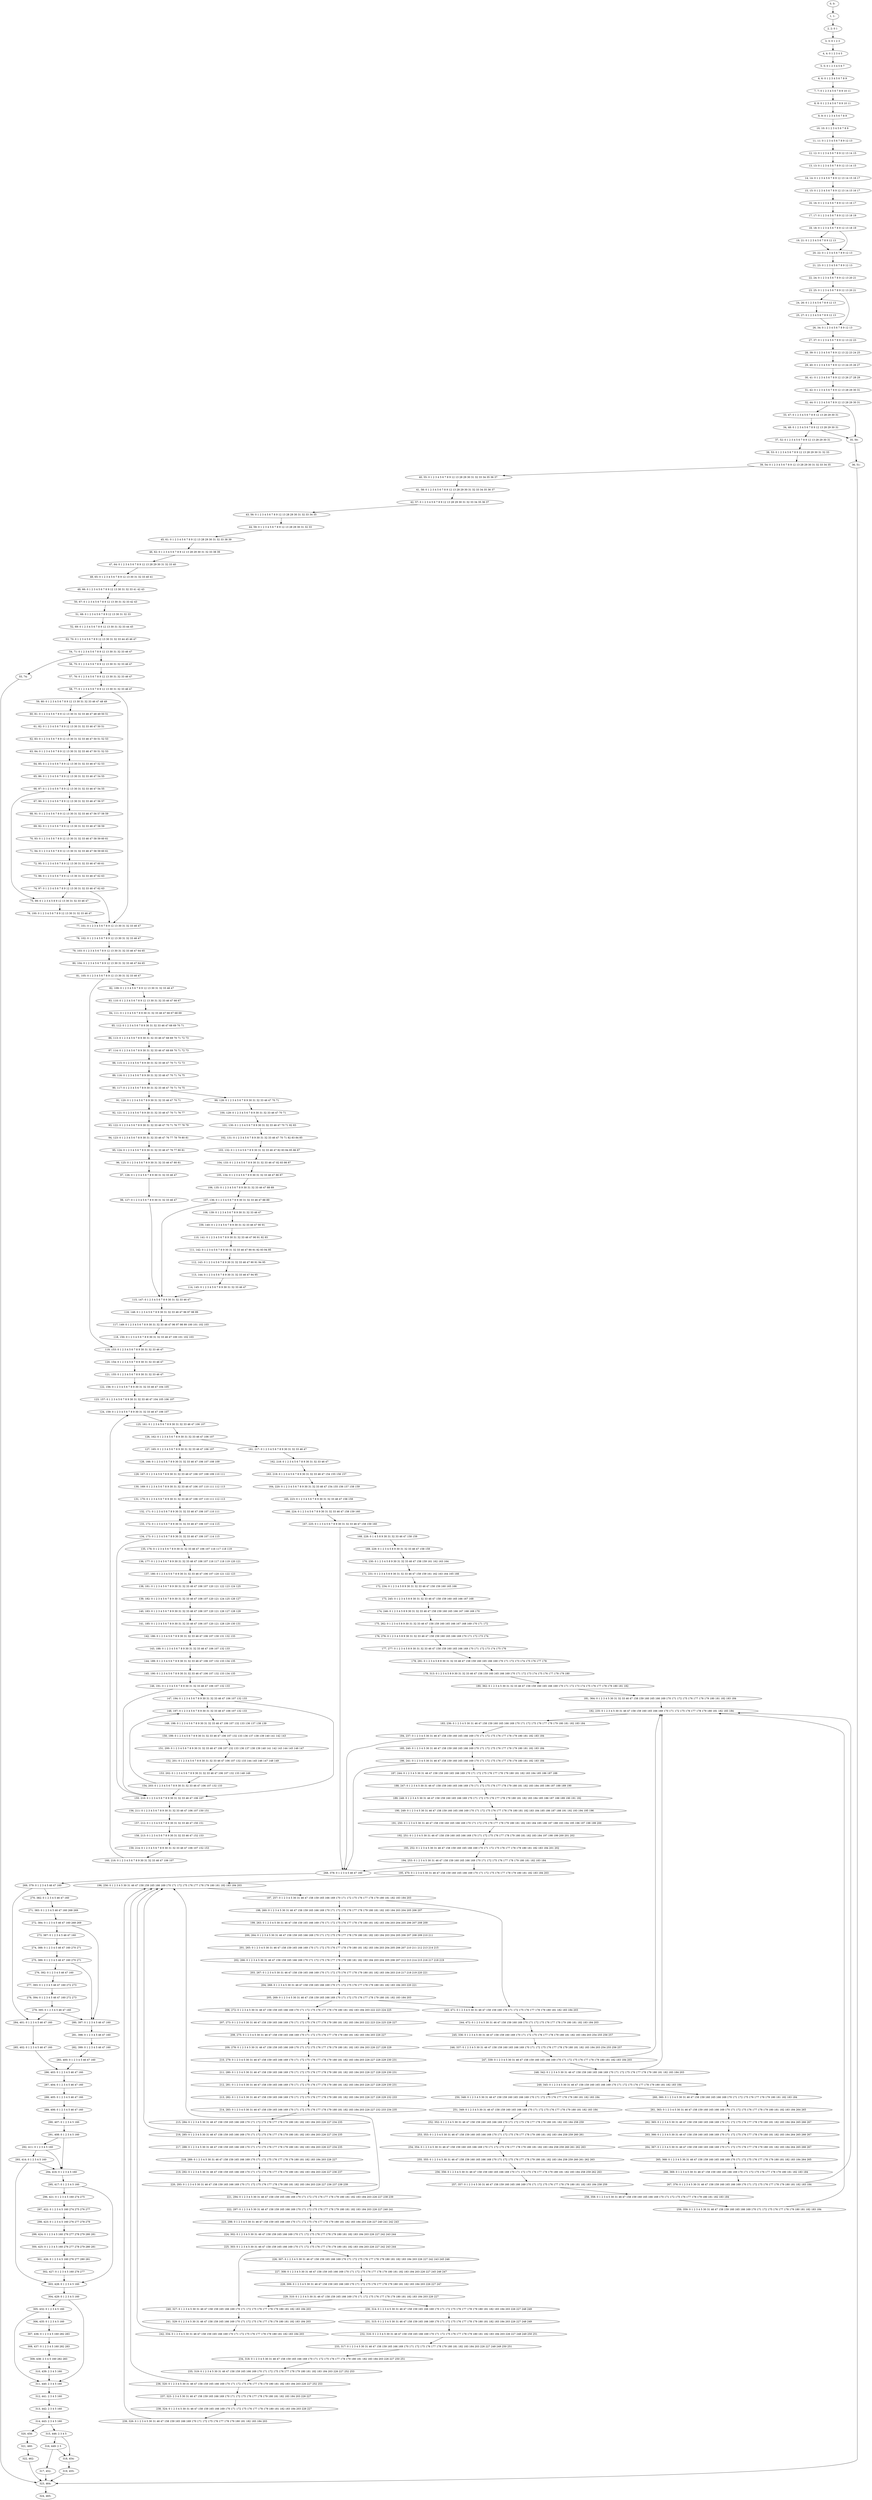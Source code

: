 digraph G {
0[label="0, 0: "];
1[label="1, 1: "];
2[label="2, 2: 0 1 "];
3[label="3, 3: 0 1 2 3 "];
4[label="4, 4: 0 1 2 3 4 5 "];
5[label="5, 5: 0 1 2 3 4 5 6 7 "];
6[label="6, 6: 0 1 2 3 4 5 6 7 8 9 "];
7[label="7, 7: 0 1 2 3 4 5 6 7 8 9 10 11 "];
8[label="8, 8: 0 1 2 3 4 5 6 7 8 9 10 11 "];
9[label="9, 9: 0 1 2 3 4 5 6 7 8 9 "];
10[label="10, 10: 0 1 2 3 4 5 6 7 8 9 "];
11[label="11, 11: 0 1 2 3 4 5 6 7 8 9 12 13 "];
12[label="12, 12: 0 1 2 3 4 5 6 7 8 9 12 13 14 15 "];
13[label="13, 13: 0 1 2 3 4 5 6 7 8 9 12 13 14 15 "];
14[label="14, 14: 0 1 2 3 4 5 6 7 8 9 12 13 14 15 16 17 "];
15[label="15, 15: 0 1 2 3 4 5 6 7 8 9 12 13 14 15 16 17 "];
16[label="16, 16: 0 1 2 3 4 5 6 7 8 9 12 13 16 17 "];
17[label="17, 17: 0 1 2 3 4 5 6 7 8 9 12 13 18 19 "];
18[label="18, 18: 0 1 2 3 4 5 6 7 8 9 12 13 18 19 "];
19[label="19, 21: 0 1 2 3 4 5 6 7 8 9 12 13 "];
20[label="20, 22: 0 1 2 3 4 5 6 7 8 9 12 13 "];
21[label="21, 23: 0 1 2 3 4 5 6 7 8 9 12 13 "];
22[label="22, 24: 0 1 2 3 4 5 6 7 8 9 12 13 20 21 "];
23[label="23, 25: 0 1 2 3 4 5 6 7 8 9 12 13 20 21 "];
24[label="24, 26: 0 1 2 3 4 5 6 7 8 9 12 13 "];
25[label="25, 27: 0 1 2 3 4 5 6 7 8 9 12 13 "];
26[label="26, 34: 0 1 2 3 4 5 6 7 8 9 12 13 "];
27[label="27, 37: 0 1 2 3 4 5 6 7 8 9 12 13 22 23 "];
28[label="28, 39: 0 1 2 3 4 5 6 7 8 9 12 13 22 23 24 25 "];
29[label="29, 40: 0 1 2 3 4 5 6 7 8 9 12 13 24 25 26 27 "];
30[label="30, 41: 0 1 2 3 4 5 6 7 8 9 12 13 26 27 28 29 "];
31[label="31, 42: 0 1 2 3 4 5 6 7 8 9 12 13 28 29 30 31 "];
32[label="32, 44: 0 1 2 3 4 5 6 7 8 9 12 13 28 29 30 31 "];
33[label="33, 47: 0 1 2 3 4 5 6 7 8 9 12 13 28 29 30 31 "];
34[label="34, 48: 0 1 2 3 4 5 6 7 8 9 12 13 28 29 30 31 "];
35[label="35, 50: "];
36[label="36, 51: "];
37[label="37, 52: 0 1 2 3 4 5 6 7 8 9 12 13 28 29 30 31 "];
38[label="38, 53: 0 1 2 3 4 5 6 7 8 9 12 13 28 29 30 31 32 33 "];
39[label="39, 54: 0 1 2 3 4 5 6 7 8 9 12 13 28 29 30 31 32 33 34 35 "];
40[label="40, 55: 0 1 2 3 4 5 6 7 8 9 12 13 28 29 30 31 32 33 34 35 36 37 "];
41[label="41, 58: 0 1 2 3 4 5 6 7 8 9 12 13 28 29 30 31 32 33 34 35 36 37 "];
42[label="42, 57: 0 1 2 3 4 5 6 7 8 9 12 13 28 29 30 31 32 33 34 35 36 37 "];
43[label="43, 56: 0 1 2 3 4 5 6 7 8 9 12 13 28 29 30 31 32 33 34 35 "];
44[label="44, 59: 0 1 2 3 4 5 6 7 8 9 12 13 28 29 30 31 32 33 "];
45[label="45, 61: 0 1 2 3 4 5 6 7 8 9 12 13 28 29 30 31 32 33 38 39 "];
46[label="46, 62: 0 1 2 3 4 5 6 7 8 9 12 13 28 29 30 31 32 33 38 39 "];
47[label="47, 64: 0 1 2 3 4 5 6 7 8 9 12 13 28 29 30 31 32 33 40 "];
48[label="48, 65: 0 1 2 3 4 5 6 7 8 9 12 13 30 31 32 33 40 41 "];
49[label="49, 66: 0 1 2 3 4 5 6 7 8 9 12 13 30 31 32 33 41 42 43 "];
50[label="50, 67: 0 1 2 3 4 5 6 7 8 9 12 13 30 31 32 33 42 43 "];
51[label="51, 68: 0 1 2 3 4 5 6 7 8 9 12 13 30 31 32 33 "];
52[label="52, 69: 0 1 2 3 4 5 6 7 8 9 12 13 30 31 32 33 44 45 "];
53[label="53, 70: 0 1 2 3 4 5 6 7 8 9 12 13 30 31 32 33 44 45 46 47 "];
54[label="54, 71: 0 1 2 3 4 5 6 7 8 9 12 13 30 31 32 33 46 47 "];
55[label="55, 74: "];
56[label="56, 75: 0 1 2 3 4 5 6 7 8 9 12 13 30 31 32 33 46 47 "];
57[label="57, 76: 0 1 2 3 4 5 6 7 8 9 12 13 30 31 32 33 46 47 "];
58[label="58, 77: 0 1 2 3 4 5 6 7 8 9 12 13 30 31 32 33 46 47 "];
59[label="59, 80: 0 1 2 3 4 5 6 7 8 9 12 13 30 31 32 33 46 47 48 49 "];
60[label="60, 81: 0 1 2 3 4 5 6 7 8 9 12 13 30 31 32 33 46 47 48 49 50 51 "];
61[label="61, 82: 0 1 2 3 4 5 6 7 8 9 12 13 30 31 32 33 46 47 50 51 "];
62[label="62, 83: 0 1 2 3 4 5 6 7 8 9 12 13 30 31 32 33 46 47 50 51 52 53 "];
63[label="63, 84: 0 1 2 3 4 5 6 7 8 9 12 13 30 31 32 33 46 47 50 51 52 53 "];
64[label="64, 85: 0 1 2 3 4 5 6 7 8 9 12 13 30 31 32 33 46 47 52 53 "];
65[label="65, 86: 0 1 2 3 4 5 6 7 8 9 12 13 30 31 32 33 46 47 54 55 "];
66[label="66, 87: 0 1 2 3 4 5 6 7 8 9 12 13 30 31 32 33 46 47 54 55 "];
67[label="67, 90: 0 1 2 3 4 5 6 7 8 9 12 13 30 31 32 33 46 47 56 57 "];
68[label="68, 91: 0 1 2 3 4 5 6 7 8 9 12 13 30 31 32 33 46 47 56 57 58 59 "];
69[label="69, 92: 0 1 2 3 4 5 6 7 8 9 12 13 30 31 32 33 46 47 58 59 "];
70[label="70, 93: 0 1 2 3 4 5 6 7 8 9 12 13 30 31 32 33 46 47 58 59 60 61 "];
71[label="71, 94: 0 1 2 3 4 5 6 7 8 9 12 13 30 31 32 33 46 47 58 59 60 61 "];
72[label="72, 95: 0 1 2 3 4 5 6 7 8 9 12 13 30 31 32 33 46 47 60 61 "];
73[label="73, 96: 0 1 2 3 4 5 6 7 8 9 12 13 30 31 32 33 46 47 62 63 "];
74[label="74, 97: 0 1 2 3 4 5 6 7 8 9 12 13 30 31 32 33 46 47 62 63 "];
75[label="75, 99: 0 1 2 3 4 5 8 9 12 13 30 31 32 33 46 47 "];
76[label="76, 100: 0 1 2 3 4 5 6 7 8 9 12 13 30 31 32 33 46 47 "];
77[label="77, 101: 0 1 2 3 4 5 6 7 8 9 12 13 30 31 32 33 46 47 "];
78[label="78, 102: 0 1 2 3 4 5 6 7 8 9 12 13 30 31 32 33 46 47 "];
79[label="79, 103: 0 1 2 3 4 5 6 7 8 9 12 13 30 31 32 33 46 47 64 65 "];
80[label="80, 104: 0 1 2 3 4 5 6 7 8 9 12 13 30 31 32 33 46 47 64 65 "];
81[label="81, 105: 0 1 2 3 4 5 6 7 8 9 12 13 30 31 32 33 46 47 "];
82[label="82, 109: 0 1 2 3 4 5 6 7 8 9 12 13 30 31 32 33 46 47 "];
83[label="83, 110: 0 1 2 3 4 5 6 7 8 9 12 13 30 31 32 33 46 47 66 67 "];
84[label="84, 111: 0 1 2 3 4 5 6 7 8 9 30 31 32 33 46 47 66 67 68 69 "];
85[label="85, 112: 0 1 2 3 4 5 6 7 8 9 30 31 32 33 46 47 68 69 70 71 "];
86[label="86, 113: 0 1 2 3 4 5 6 7 8 9 30 31 32 33 46 47 68 69 70 71 72 73 "];
87[label="87, 114: 0 1 2 3 4 5 6 7 8 9 30 31 32 33 46 47 68 69 70 71 72 73 "];
88[label="88, 115: 0 1 2 3 4 5 6 7 8 9 30 31 32 33 46 47 70 71 72 73 "];
89[label="89, 116: 0 1 2 3 4 5 6 7 8 9 30 31 32 33 46 47 70 71 74 75 "];
90[label="90, 117: 0 1 2 3 4 5 6 7 8 9 30 31 32 33 46 47 70 71 74 75 "];
91[label="91, 120: 0 1 2 3 4 5 6 7 8 9 30 31 32 33 46 47 70 71 "];
92[label="92, 121: 0 1 2 3 4 5 6 7 8 9 30 31 32 33 46 47 70 71 76 77 "];
93[label="93, 122: 0 1 2 3 4 5 6 7 8 9 30 31 32 33 46 47 70 71 76 77 78 79 "];
94[label="94, 123: 0 1 2 3 4 5 6 7 8 9 30 31 32 33 46 47 76 77 78 79 80 81 "];
95[label="95, 124: 0 1 2 3 4 5 6 7 8 9 30 31 32 33 46 47 76 77 80 81 "];
96[label="96, 125: 0 1 2 3 4 5 6 7 8 9 30 31 32 33 46 47 80 81 "];
97[label="97, 126: 0 1 2 3 4 5 6 7 8 9 30 31 32 33 46 47 "];
98[label="98, 127: 0 1 2 3 4 5 6 7 8 9 30 31 32 33 46 47 "];
99[label="99, 128: 0 1 2 3 4 5 6 7 8 9 30 31 32 33 46 47 70 71 "];
100[label="100, 129: 0 1 2 3 4 5 6 7 8 9 30 31 32 33 46 47 70 71 "];
101[label="101, 130: 0 1 2 3 4 5 6 7 8 9 30 31 32 33 46 47 70 71 82 83 "];
102[label="102, 131: 0 1 2 3 4 5 6 7 8 9 30 31 32 33 46 47 70 71 82 83 84 85 "];
103[label="103, 132: 0 1 2 3 4 5 6 7 8 9 30 31 32 33 46 47 82 83 84 85 86 87 "];
104[label="104, 133: 0 1 2 3 4 5 6 7 8 9 30 31 32 33 46 47 82 83 86 87 "];
105[label="105, 134: 0 1 2 3 4 5 6 7 8 9 30 31 32 33 46 47 86 87 "];
106[label="106, 135: 0 1 2 3 4 5 6 7 8 9 30 31 32 33 46 47 88 89 "];
107[label="107, 136: 0 1 2 3 4 5 6 7 8 9 30 31 32 33 46 47 88 89 "];
108[label="108, 139: 0 1 2 3 4 5 6 7 8 9 30 31 32 33 46 47 "];
109[label="109, 140: 0 1 2 3 4 5 6 7 8 9 30 31 32 33 46 47 90 91 "];
110[label="110, 141: 0 1 2 3 4 5 6 7 8 9 30 31 32 33 46 47 90 91 92 93 "];
111[label="111, 142: 0 1 2 3 4 5 6 7 8 9 30 31 32 33 46 47 90 91 92 93 94 95 "];
112[label="112, 143: 0 1 2 3 4 5 6 7 8 9 30 31 32 33 46 47 90 91 94 95 "];
113[label="113, 144: 0 1 2 3 4 5 6 7 8 9 30 31 32 33 46 47 94 95 "];
114[label="114, 145: 0 1 2 3 4 5 6 7 8 9 30 31 32 33 46 47 "];
115[label="115, 147: 0 1 2 3 4 5 6 7 8 9 30 31 32 33 46 47 "];
116[label="116, 148: 0 1 2 3 4 5 6 7 8 9 30 31 32 33 46 47 96 97 98 99 "];
117[label="117, 149: 0 1 2 3 4 5 6 7 8 9 30 31 32 33 46 47 96 97 98 99 100 101 102 103 "];
118[label="118, 150: 0 1 2 3 4 5 6 7 8 9 30 31 32 33 46 47 100 101 102 103 "];
119[label="119, 153: 0 1 2 3 4 5 6 7 8 9 30 31 32 33 46 47 "];
120[label="120, 154: 0 1 2 3 4 5 6 7 8 9 30 31 32 33 46 47 "];
121[label="121, 155: 0 1 2 3 4 5 6 7 8 9 30 31 32 33 46 47 "];
122[label="122, 156: 0 1 2 3 4 5 6 7 8 9 30 31 32 33 46 47 104 105 "];
123[label="123, 157: 0 1 2 3 4 5 6 7 8 9 30 31 32 33 46 47 104 105 106 107 "];
124[label="124, 159: 0 1 2 3 4 5 6 7 8 9 30 31 32 33 46 47 106 107 "];
125[label="125, 161: 0 1 2 3 4 5 6 7 8 9 30 31 32 33 46 47 106 107 "];
126[label="126, 162: 0 1 2 3 4 5 6 7 8 9 30 31 32 33 46 47 106 107 "];
127[label="127, 165: 0 1 2 3 4 5 6 7 8 9 30 31 32 33 46 47 106 107 "];
128[label="128, 166: 0 1 2 3 4 5 6 7 8 9 30 31 32 33 46 47 106 107 108 109 "];
129[label="129, 167: 0 1 2 3 4 5 6 7 8 9 30 31 32 33 46 47 106 107 108 109 110 111 "];
130[label="130, 169: 0 1 2 3 4 5 6 7 8 9 30 31 32 33 46 47 106 107 110 111 112 113 "];
131[label="131, 170: 0 1 2 3 4 5 6 7 8 9 30 31 32 33 46 47 106 107 110 111 112 113 "];
132[label="132, 171: 0 1 2 3 4 5 6 7 8 9 30 31 32 33 46 47 106 107 110 111 "];
133[label="133, 172: 0 1 2 3 4 5 6 7 8 9 30 31 32 33 46 47 106 107 114 115 "];
134[label="134, 173: 0 1 2 3 4 5 6 7 8 9 30 31 32 33 46 47 106 107 114 115 "];
135[label="135, 176: 0 1 2 3 4 5 6 7 8 9 30 31 32 33 46 47 106 107 116 117 118 119 "];
136[label="136, 177: 0 1 2 3 4 5 6 7 8 9 30 31 32 33 46 47 106 107 116 117 118 119 120 121 "];
137[label="137, 180: 0 1 2 3 4 5 6 7 8 9 30 31 32 33 46 47 106 107 120 121 122 123 "];
138[label="138, 181: 0 1 2 3 4 5 6 7 8 9 30 31 32 33 46 47 106 107 120 121 122 123 124 125 "];
139[label="139, 182: 0 1 2 3 4 5 6 7 8 9 30 31 32 33 46 47 106 107 120 121 124 125 126 127 "];
140[label="140, 183: 0 1 2 3 4 5 6 7 8 9 30 31 32 33 46 47 106 107 120 121 126 127 128 129 "];
141[label="141, 185: 0 1 2 3 4 5 6 7 8 9 30 31 32 33 46 47 106 107 120 121 128 129 130 131 "];
142[label="142, 186: 0 1 2 3 4 5 6 7 8 9 30 31 32 33 46 47 106 107 130 131 132 133 "];
143[label="143, 188: 0 1 2 3 4 5 6 7 8 9 30 31 32 33 46 47 106 107 132 133 "];
144[label="144, 189: 0 1 2 3 4 5 6 7 8 9 30 31 32 33 46 47 106 107 132 133 134 135 "];
145[label="145, 190: 0 1 2 3 4 5 6 7 8 9 30 31 32 33 46 47 106 107 132 133 134 135 "];
146[label="146, 191: 0 1 2 3 4 5 6 7 8 9 30 31 32 33 46 47 106 107 132 133 "];
147[label="147, 194: 0 1 2 3 4 5 6 7 8 9 30 31 32 33 46 47 106 107 132 133 "];
148[label="148, 197: 0 1 2 3 4 5 6 7 8 9 30 31 32 33 46 47 106 107 132 133 "];
149[label="149, 198: 0 1 2 3 4 5 6 7 8 9 30 31 32 33 46 47 106 107 132 133 136 137 138 139 "];
150[label="150, 199: 0 1 2 3 4 5 6 7 8 9 30 31 32 33 46 47 106 107 132 133 136 137 138 139 140 141 142 143 "];
151[label="151, 200: 0 1 2 3 4 5 6 7 8 9 30 31 32 33 46 47 106 107 132 133 136 137 138 139 140 141 142 143 144 145 146 147 "];
152[label="152, 201: 0 1 2 3 4 5 6 7 8 9 30 31 32 33 46 47 106 107 132 133 144 145 146 147 148 149 "];
153[label="153, 202: 0 1 2 3 4 5 6 7 8 9 30 31 32 33 46 47 106 107 132 133 148 149 "];
154[label="154, 203: 0 1 2 3 4 5 6 7 8 9 30 31 32 33 46 47 106 107 132 133 "];
155[label="155, 210: 0 1 2 3 4 5 6 7 8 9 30 31 32 33 46 47 106 107 "];
156[label="156, 211: 0 1 2 3 4 5 6 7 8 9 30 31 32 33 46 47 106 107 150 151 "];
157[label="157, 212: 0 1 2 3 4 5 6 7 8 9 30 31 32 33 46 47 150 151 "];
158[label="158, 213: 0 1 2 3 4 5 6 7 8 9 30 31 32 33 46 47 152 153 "];
159[label="159, 214: 0 1 2 3 4 5 6 7 8 9 30 31 32 33 46 47 106 107 152 153 "];
160[label="160, 216: 0 1 2 3 4 5 6 7 8 9 30 31 32 33 46 47 106 107 "];
161[label="161, 217: 0 1 2 3 4 5 6 7 8 9 30 31 32 33 46 47 "];
162[label="162, 218: 0 1 2 3 4 5 6 7 8 9 30 31 32 33 46 47 "];
163[label="163, 219: 0 1 2 3 4 5 6 7 8 9 30 31 32 33 46 47 154 155 156 157 "];
164[label="164, 220: 0 1 2 3 4 5 6 7 8 9 30 31 32 33 46 47 154 155 156 157 158 159 "];
165[label="165, 223: 0 1 2 3 4 5 6 7 8 9 30 31 32 33 46 47 158 159 "];
166[label="166, 224: 0 1 2 3 4 5 6 7 8 9 30 31 32 33 46 47 158 159 160 "];
167[label="167, 225: 0 1 2 3 4 5 6 7 8 9 30 31 32 33 46 47 158 159 160 "];
168[label="168, 228: 0 1 4 5 8 9 30 31 32 33 46 47 158 159 "];
169[label="169, 229: 0 1 2 3 4 5 8 9 30 31 32 33 46 47 158 159 "];
170[label="170, 230: 0 1 2 3 4 5 8 9 30 31 32 33 46 47 158 159 161 162 163 164 "];
171[label="171, 231: 0 1 2 3 4 5 8 9 30 31 32 33 46 47 158 159 161 162 163 164 165 166 "];
172[label="172, 234: 0 1 2 3 4 5 8 9 30 31 32 33 46 47 158 159 160 165 166 "];
173[label="173, 245: 0 1 2 3 4 5 8 9 30 31 32 33 46 47 158 159 160 165 166 167 168 "];
174[label="174, 246: 0 1 2 3 4 5 8 9 30 31 32 33 46 47 158 159 160 165 166 167 168 169 170 "];
175[label="175, 262: 0 1 2 3 4 5 8 9 30 31 32 33 46 47 158 159 160 165 166 167 168 169 170 171 172 "];
176[label="176, 276: 0 1 2 3 4 5 8 9 30 31 32 33 46 47 158 159 160 165 166 169 170 171 172 173 174 "];
177[label="177, 277: 0 1 2 3 4 5 8 9 30 31 32 33 46 47 158 159 160 165 166 169 170 171 172 173 174 175 176 "];
178[label="178, 291: 0 1 2 3 4 5 8 9 30 31 32 33 46 47 158 159 160 165 166 169 170 171 172 173 174 175 176 177 178 "];
179[label="179, 313: 0 1 2 3 4 5 8 9 30 31 32 33 46 47 158 159 160 165 166 169 170 171 172 173 174 175 176 177 178 179 180 "];
180[label="180, 362: 0 1 2 3 4 5 30 31 32 33 46 47 158 159 160 165 166 169 170 171 172 173 174 175 176 177 178 179 180 181 182 "];
181[label="181, 364: 0 1 2 3 4 5 30 31 32 33 46 47 158 159 160 165 166 169 170 171 172 175 176 177 178 179 180 181 182 183 184 "];
182[label="182, 235: 0 1 2 3 4 5 30 31 46 47 158 159 160 165 166 169 170 171 172 175 176 177 178 179 180 181 182 183 184 "];
183[label="183, 236: 0 1 2 3 4 5 30 31 46 47 158 159 160 165 166 169 170 171 172 175 176 177 178 179 180 181 182 183 184 "];
184[label="184, 237: 0 1 2 3 4 5 30 31 46 47 158 159 160 165 166 169 170 171 172 175 176 177 178 179 180 181 182 183 184 "];
185[label="185, 240: 0 1 2 3 4 5 30 31 46 47 158 159 160 165 166 169 170 171 172 175 176 177 178 179 180 181 182 183 184 "];
186[label="186, 241: 0 1 2 3 4 5 30 31 46 47 158 159 160 165 166 169 170 171 172 175 176 177 178 179 180 181 182 183 184 "];
187[label="187, 244: 0 1 2 3 4 5 30 31 46 47 158 159 160 165 166 169 170 171 172 175 176 177 178 179 180 181 182 183 184 185 186 187 188 "];
188[label="188, 247: 0 1 2 3 4 5 30 31 46 47 158 159 160 165 166 169 170 171 172 175 176 177 178 179 180 181 182 183 184 185 186 187 188 189 190 "];
189[label="189, 248: 0 1 2 3 4 5 30 31 46 47 158 159 160 165 166 169 170 171 172 175 176 177 178 179 180 181 182 183 184 185 186 187 188 189 190 191 192 "];
190[label="190, 249: 0 1 2 3 4 5 30 31 46 47 158 159 160 165 166 169 170 171 172 175 176 177 178 179 180 181 182 183 184 185 186 187 188 191 192 193 194 195 196 "];
191[label="191, 250: 0 1 2 3 4 5 30 31 46 47 158 159 160 165 166 169 170 171 172 175 176 177 178 179 180 181 182 183 184 185 186 187 188 193 194 195 196 197 198 199 200 "];
192[label="192, 251: 0 1 2 3 4 5 30 31 46 47 158 159 160 165 166 169 170 171 172 175 176 177 178 179 180 181 182 183 184 197 198 199 200 201 202 "];
193[label="193, 252: 0 1 2 3 4 5 30 31 46 47 158 159 160 165 166 169 170 171 172 175 176 177 178 179 180 181 182 183 184 201 202 "];
194[label="194, 253: 0 1 2 3 4 5 30 31 46 47 158 159 160 165 166 169 170 171 172 175 176 177 178 179 180 181 182 183 184 "];
195[label="195, 470: 0 1 2 3 4 5 30 31 46 47 158 159 160 165 166 169 170 171 172 175 176 177 178 179 180 181 182 183 184 203 "];
196[label="196, 256: 0 1 2 3 4 5 30 31 46 47 158 159 165 166 169 170 171 172 175 176 177 178 179 180 181 182 183 184 203 "];
197[label="197, 257: 0 1 2 3 4 5 30 31 46 47 158 159 165 166 169 170 171 172 175 176 177 178 179 180 181 182 183 184 203 "];
198[label="198, 260: 0 1 2 3 4 5 30 31 46 47 158 159 165 166 169 170 171 172 175 176 177 178 179 180 181 182 183 184 203 204 205 206 207 "];
199[label="199, 263: 0 1 2 3 4 5 30 31 46 47 158 159 165 166 169 170 171 172 175 176 177 178 179 180 181 182 183 184 203 204 205 206 207 208 209 "];
200[label="200, 264: 0 1 2 3 4 5 30 31 46 47 158 159 165 166 169 170 171 172 175 176 177 178 179 180 181 182 183 184 203 204 205 206 207 208 209 210 211 "];
201[label="201, 265: 0 1 2 3 4 5 30 31 46 47 158 159 165 166 169 170 171 172 175 176 177 178 179 180 181 182 183 184 203 204 205 206 207 210 211 212 213 214 215 "];
202[label="202, 266: 0 1 2 3 4 5 30 31 46 47 158 159 165 166 169 170 171 172 175 176 177 178 179 180 181 182 183 184 203 204 205 206 207 212 213 214 215 216 217 218 219 "];
203[label="203, 267: 0 1 2 3 4 5 30 31 46 47 158 159 165 166 169 170 171 172 175 176 177 178 179 180 181 182 183 184 203 216 217 218 219 220 221 "];
204[label="204, 268: 0 1 2 3 4 5 30 31 46 47 158 159 165 166 169 170 171 172 175 176 177 178 179 180 181 182 183 184 203 220 221 "];
205[label="205, 269: 0 1 2 3 4 5 30 31 46 47 158 159 165 166 169 170 171 172 175 176 177 178 179 180 181 182 183 184 203 "];
206[label="206, 272: 0 1 2 3 4 5 30 31 46 47 158 159 165 166 169 170 171 172 175 176 177 178 179 180 181 182 183 184 203 222 223 224 225 "];
207[label="207, 273: 0 1 2 3 4 5 30 31 46 47 158 159 165 166 169 170 171 172 175 176 177 178 179 180 181 182 183 184 203 222 223 224 225 226 227 "];
208[label="208, 275: 0 1 2 3 4 5 30 31 46 47 158 159 165 166 169 170 171 172 175 176 177 178 179 180 181 182 183 184 203 226 227 "];
209[label="209, 278: 0 1 2 3 4 5 30 31 46 47 158 159 165 166 169 170 171 172 175 176 177 178 179 180 181 182 183 184 203 226 227 228 229 "];
210[label="210, 279: 0 1 2 3 4 5 30 31 46 47 158 159 165 166 169 170 171 172 175 176 177 178 179 180 181 182 183 184 203 226 227 228 229 230 231 "];
211[label="211, 280: 0 1 2 3 4 5 30 31 46 47 158 159 165 166 169 170 171 172 175 176 177 178 179 180 181 182 183 184 203 226 227 228 229 230 231 "];
212[label="212, 281: 0 1 2 3 4 5 30 31 46 47 158 159 165 166 169 170 171 172 175 176 177 178 179 180 181 182 183 184 203 226 227 228 229 230 231 "];
213[label="213, 282: 0 1 2 3 4 5 30 31 46 47 158 159 165 166 169 170 171 172 175 176 177 178 179 180 181 182 183 184 203 226 227 228 229 232 233 "];
214[label="214, 283: 0 1 2 3 4 5 30 31 46 47 158 159 165 166 169 170 171 172 175 176 177 178 179 180 181 182 183 184 203 226 227 232 233 234 235 "];
215[label="215, 284: 0 1 2 3 4 5 30 31 46 47 158 159 165 166 169 170 171 172 175 176 177 178 179 180 181 182 183 184 203 226 227 234 235 "];
216[label="216, 285: 0 1 2 3 4 5 30 31 46 47 158 159 165 166 169 170 171 172 175 176 177 178 179 180 181 182 183 184 203 226 227 234 235 "];
217[label="217, 288: 0 1 2 3 4 5 30 31 46 47 158 159 165 166 169 170 171 172 175 176 177 178 179 180 181 182 183 184 203 226 227 234 235 "];
218[label="218, 289: 0 1 2 3 4 5 30 31 46 47 158 159 165 166 169 170 171 172 175 176 177 178 179 180 181 182 183 184 203 226 227 "];
219[label="219, 292: 0 1 2 3 4 5 30 31 46 47 158 159 165 166 169 170 171 172 175 176 177 178 179 180 181 182 183 184 203 226 227 236 237 "];
220[label="220, 293: 0 1 2 3 4 5 30 31 46 47 158 159 165 166 169 170 171 172 175 176 177 178 179 180 181 182 183 184 203 226 227 236 237 238 239 "];
221[label="221, 294: 0 1 2 3 4 5 30 31 46 47 158 159 165 166 169 170 171 172 175 176 177 178 179 180 181 182 183 184 203 226 227 238 239 "];
222[label="222, 297: 0 1 2 3 4 5 30 31 46 47 158 159 165 166 169 170 171 172 175 176 177 178 179 180 181 182 183 184 203 226 227 240 241 "];
223[label="223, 298: 0 1 2 3 4 5 30 31 46 47 158 159 165 166 169 170 171 172 175 176 177 178 179 180 181 182 183 184 203 226 227 240 241 242 243 "];
224[label="224, 302: 0 1 2 3 4 5 30 31 46 47 158 159 165 166 169 170 171 172 175 176 177 178 179 180 181 182 183 184 203 226 227 242 243 244 "];
225[label="225, 303: 0 1 2 3 4 5 30 31 46 47 158 159 165 166 169 170 171 172 175 176 177 178 179 180 181 182 183 184 203 226 227 242 243 244 "];
226[label="226, 307: 0 1 2 3 4 5 30 31 46 47 158 159 165 166 169 170 171 172 175 176 177 178 179 180 181 182 183 184 203 226 227 242 243 245 246 "];
227[label="227, 308: 0 1 2 3 4 5 30 31 46 47 158 159 165 166 169 170 171 172 175 176 177 178 179 180 181 182 183 184 203 226 227 245 246 247 "];
228[label="228, 309: 0 1 2 3 4 5 30 31 46 47 158 159 165 166 169 170 171 172 175 176 177 178 179 180 181 182 183 184 203 226 227 247 "];
229[label="229, 310: 0 1 2 3 4 5 30 31 46 47 158 159 165 166 169 170 171 172 175 176 177 178 179 180 181 182 183 184 203 226 227 "];
230[label="230, 314: 0 1 2 3 4 5 30 31 46 47 158 159 165 166 169 170 171 172 175 176 177 178 179 180 181 182 183 184 203 226 227 248 249 "];
231[label="231, 315: 0 1 2 3 4 5 30 31 46 47 158 159 165 166 169 170 171 172 175 176 177 178 179 180 181 182 183 184 203 226 227 248 249 "];
232[label="232, 316: 0 1 2 3 4 5 30 31 46 47 158 159 165 166 169 170 171 172 175 176 177 178 179 180 181 182 183 184 203 226 227 248 249 250 251 "];
233[label="233, 317: 0 1 2 3 4 5 30 31 46 47 158 159 165 166 169 170 171 172 175 176 177 178 179 180 181 182 183 184 203 226 227 248 249 250 251 "];
234[label="234, 318: 0 1 2 3 4 5 30 31 46 47 158 159 165 166 169 170 171 172 175 176 177 178 179 180 181 182 183 184 203 226 227 250 251 "];
235[label="235, 319: 0 1 2 3 4 5 30 31 46 47 158 159 165 166 169 170 171 172 175 176 177 178 179 180 181 182 183 184 203 226 227 252 253 "];
236[label="236, 320: 0 1 2 3 4 5 30 31 46 47 158 159 165 166 169 170 171 172 175 176 177 178 179 180 181 182 183 184 203 226 227 252 253 "];
237[label="237, 323: 2 3 4 5 30 31 46 47 158 159 165 166 169 170 171 172 175 176 177 178 179 180 181 182 183 184 203 226 227 "];
238[label="238, 324: 0 1 2 3 4 5 30 31 46 47 158 159 165 166 169 170 171 172 175 176 177 178 179 180 181 182 183 184 203 226 227 "];
239[label="239, 326: 0 1 2 3 4 5 30 31 46 47 158 159 165 166 169 170 171 172 175 176 177 178 179 180 181 182 183 184 203 "];
240[label="240, 327: 0 1 2 3 4 5 30 31 46 47 158 159 165 166 169 170 171 172 175 176 177 178 179 180 181 182 183 184 203 "];
241[label="241, 329: 0 1 2 3 4 5 30 31 46 47 158 159 165 166 169 170 171 172 175 176 177 178 179 180 181 182 183 184 203 "];
242[label="242, 334: 0 1 2 3 4 5 30 31 46 47 158 159 165 166 169 170 171 172 175 176 177 178 179 180 181 182 183 184 203 "];
243[label="243, 471: 0 1 2 3 4 5 30 31 46 47 158 159 169 170 171 172 175 176 177 178 179 180 181 182 183 184 203 "];
244[label="244, 472: 0 1 2 3 4 5 30 31 46 47 158 159 160 169 170 171 172 175 176 177 178 179 180 181 182 183 184 203 "];
245[label="245, 336: 0 1 2 3 4 5 30 31 46 47 158 159 160 169 170 171 172 175 176 177 178 179 180 181 182 183 184 203 254 255 256 257 "];
246[label="246, 337: 0 1 2 3 4 5 30 31 46 47 158 159 160 165 166 169 170 171 172 175 176 177 178 179 180 181 182 183 184 203 254 255 256 257 "];
247[label="247, 339: 0 1 2 3 4 5 30 31 46 47 158 159 160 165 166 169 170 171 172 175 176 177 178 179 180 181 182 183 184 203 "];
248[label="248, 342: 0 1 2 3 4 5 30 31 46 47 158 159 160 165 166 169 170 171 172 175 176 177 178 179 180 181 182 183 184 203 "];
249[label="249, 345: 0 1 2 3 4 5 30 31 46 47 158 159 160 165 166 169 170 171 172 175 176 177 178 179 180 181 182 183 184 "];
250[label="250, 348: 0 1 2 3 4 5 30 31 46 47 158 159 160 165 166 169 170 171 172 175 176 177 178 179 180 181 182 183 184 "];
251[label="251, 349: 0 1 2 3 4 5 30 31 46 47 158 159 160 165 166 169 170 171 172 175 176 177 178 179 180 181 182 183 184 "];
252[label="252, 352: 0 1 2 3 4 5 30 31 46 47 158 159 160 165 166 169 170 171 172 175 176 177 178 179 180 181 182 183 184 258 259 "];
253[label="253, 353: 0 1 2 3 4 5 30 31 46 47 158 159 160 165 166 169 170 171 172 175 176 177 178 179 180 181 182 183 184 258 259 260 261 "];
254[label="254, 354: 0 1 2 3 4 5 30 31 46 47 158 159 160 165 166 169 170 171 172 175 176 177 178 179 180 181 182 183 184 258 259 260 261 262 263 "];
255[label="255, 355: 0 1 2 3 4 5 30 31 46 47 158 159 160 165 166 169 170 171 172 175 176 177 178 179 180 181 182 183 184 258 259 260 261 262 263 "];
256[label="256, 356: 0 1 2 3 4 5 30 31 46 47 158 159 160 165 166 169 170 171 172 175 176 177 178 179 180 181 182 183 184 258 259 262 263 "];
257[label="257, 357: 0 1 2 3 4 5 30 31 46 47 158 159 160 165 166 169 170 171 172 175 176 177 178 179 180 181 182 183 184 258 259 "];
258[label="258, 358: 0 1 2 3 4 5 30 31 46 47 158 159 160 165 166 169 170 171 172 175 176 177 178 179 180 181 182 183 184 "];
259[label="259, 359: 0 1 2 3 4 5 30 31 46 47 158 159 160 165 166 169 170 171 172 175 176 177 178 179 180 181 182 183 184 "];
260[label="260, 360: 0 1 2 3 4 5 30 31 46 47 158 159 160 165 166 169 170 171 172 175 176 177 178 179 180 181 182 183 184 "];
261[label="261, 363: 0 1 2 3 4 5 30 31 46 47 158 159 160 165 166 169 170 171 172 175 176 177 178 179 180 181 182 183 184 264 265 "];
262[label="262, 365: 0 1 2 3 4 5 30 31 46 47 158 159 160 165 166 169 170 171 172 175 176 177 178 179 180 181 182 183 184 264 265 266 267 "];
263[label="263, 366: 0 1 2 3 4 5 30 31 46 47 158 159 160 165 166 169 170 171 172 175 176 177 178 179 180 181 182 183 184 264 265 266 267 "];
264[label="264, 367: 0 1 2 3 4 5 30 31 46 47 158 159 160 165 166 169 170 171 172 175 176 177 178 179 180 181 182 183 184 264 265 266 267 "];
265[label="265, 368: 0 1 2 3 4 5 30 31 46 47 158 159 160 165 166 169 170 171 172 175 176 177 178 179 180 181 182 183 184 264 265 "];
266[label="266, 369: 0 1 2 3 4 5 30 31 46 47 158 159 160 165 166 169 170 171 172 175 176 177 178 179 180 181 182 183 184 "];
267[label="267, 376: 0 1 2 3 4 5 30 31 46 47 158 159 160 165 166 169 170 171 172 175 176 177 178 179 180 181 182 183 184 "];
268[label="268, 378: 0 1 2 3 4 5 46 47 160 "];
269[label="269, 379: 0 1 2 3 4 5 46 47 160 "];
270[label="270, 382: 0 1 2 3 4 5 46 47 160 "];
271[label="271, 383: 0 1 2 3 4 5 46 47 160 268 269 "];
272[label="272, 384: 0 1 2 3 4 5 46 47 160 268 269 "];
273[label="273, 387: 0 1 2 3 4 5 46 47 160 "];
274[label="274, 388: 0 1 2 3 4 5 46 47 160 270 271 "];
275[label="275, 389: 0 1 2 3 4 5 46 47 160 270 271 "];
276[label="276, 392: 0 1 2 3 4 5 46 47 160 "];
277[label="277, 393: 0 1 2 3 4 5 46 47 160 272 273 "];
278[label="278, 394: 0 1 2 3 4 5 46 47 160 272 273 "];
279[label="279, 395: 0 1 2 3 4 5 46 47 160 "];
280[label="280, 397: 0 1 2 3 4 5 46 47 160 "];
281[label="281, 398: 0 1 2 3 4 5 46 47 160 "];
282[label="282, 399: 0 1 2 3 4 5 46 47 160 "];
283[label="283, 400: 0 1 2 3 4 5 46 47 160 "];
284[label="284, 401: 0 1 2 3 4 5 46 47 160 "];
285[label="285, 402: 0 1 2 3 4 5 46 47 160 "];
286[label="286, 403: 0 1 2 3 4 5 46 47 160 "];
287[label="287, 404: 0 1 2 3 4 5 46 47 160 "];
288[label="288, 405: 0 1 2 3 4 5 46 47 160 "];
289[label="289, 406: 0 1 2 3 4 5 46 47 160 "];
290[label="290, 407: 0 1 2 3 4 5 160 "];
291[label="291, 408: 0 1 2 3 4 5 160 "];
292[label="292, 411: 0 1 2 3 4 5 160 "];
293[label="293, 414: 0 1 2 3 4 5 160 "];
294[label="294, 416: 0 1 2 3 4 5 160 "];
295[label="295, 417: 0 1 2 3 4 5 160 "];
296[label="296, 421: 0 1 2 3 4 5 160 274 275 "];
297[label="297, 422: 0 1 2 3 4 5 160 274 275 276 277 "];
298[label="298, 423: 0 1 2 3 4 5 160 276 277 278 279 "];
299[label="299, 424: 0 1 2 3 4 5 160 276 277 278 279 280 281 "];
300[label="300, 425: 0 1 2 3 4 5 160 276 277 278 279 280 281 "];
301[label="301, 426: 0 1 2 3 4 5 160 276 277 280 281 "];
302[label="302, 427: 0 1 2 3 4 5 160 276 277 "];
303[label="303, 428: 0 1 2 3 4 5 160 "];
304[label="304, 429: 0 1 2 3 4 5 160 "];
305[label="305, 432: 0 1 2 3 4 5 160 "];
306[label="306, 435: 0 1 2 3 4 5 160 "];
307[label="307, 436: 0 1 2 3 4 5 160 282 283 "];
308[label="308, 437: 0 1 2 3 4 5 160 282 283 "];
309[label="309, 438: 2 3 4 5 160 282 283 "];
310[label="310, 439: 2 3 4 5 160 "];
311[label="311, 440: 2 3 4 5 160 "];
312[label="312, 441: 2 3 4 5 160 "];
313[label="313, 442: 2 3 4 5 160 "];
314[label="314, 443: 2 3 4 5 160 "];
315[label="315, 446: 2 3 4 5 "];
316[label="316, 449: 2 3 "];
317[label="317, 452: "];
318[label="318, 454: "];
319[label="319, 455: "];
320[label="320, 458: "];
321[label="321, 460: "];
322[label="322, 462: "];
323[label="323, 464: "];
324[label="324, 465: "];
0->1 ;
1->2 ;
2->3 ;
3->4 ;
4->5 ;
5->6 ;
6->7 ;
7->8 ;
8->9 ;
9->10 ;
10->11 ;
11->12 ;
12->13 ;
13->14 ;
14->15 ;
15->16 ;
16->17 ;
17->18 ;
18->19 ;
18->20 ;
19->20 ;
20->21 ;
21->22 ;
22->23 ;
23->24 ;
23->26 ;
24->25 ;
25->26 ;
26->27 ;
27->28 ;
28->29 ;
29->30 ;
30->31 ;
31->32 ;
32->33 ;
32->35 ;
33->34 ;
34->35 ;
34->37 ;
35->36 ;
36->323 ;
37->38 ;
38->39 ;
39->40 ;
40->41 ;
41->42 ;
42->43 ;
43->44 ;
44->45 ;
45->46 ;
46->47 ;
47->48 ;
48->49 ;
49->50 ;
50->51 ;
51->52 ;
52->53 ;
53->54 ;
54->55 ;
54->56 ;
55->323 ;
56->57 ;
57->58 ;
58->59 ;
58->77 ;
59->60 ;
60->61 ;
61->62 ;
62->63 ;
63->64 ;
64->65 ;
65->66 ;
66->67 ;
66->75 ;
67->68 ;
68->69 ;
69->70 ;
70->71 ;
71->72 ;
72->73 ;
73->74 ;
74->75 ;
74->77 ;
75->76 ;
76->77 ;
77->78 ;
78->79 ;
79->80 ;
80->81 ;
81->82 ;
81->119 ;
82->83 ;
83->84 ;
84->85 ;
85->86 ;
86->87 ;
87->88 ;
88->89 ;
89->90 ;
90->91 ;
90->99 ;
91->92 ;
92->93 ;
93->94 ;
94->95 ;
95->96 ;
96->97 ;
97->98 ;
98->115 ;
99->100 ;
100->101 ;
101->102 ;
102->103 ;
103->104 ;
104->105 ;
105->106 ;
106->107 ;
107->108 ;
107->115 ;
108->109 ;
109->110 ;
110->111 ;
111->112 ;
112->113 ;
113->114 ;
114->115 ;
115->116 ;
116->117 ;
117->118 ;
118->119 ;
119->120 ;
120->121 ;
121->122 ;
122->123 ;
123->124 ;
124->125 ;
125->126 ;
126->127 ;
126->161 ;
127->128 ;
128->129 ;
129->130 ;
130->131 ;
131->132 ;
132->133 ;
133->134 ;
134->135 ;
134->155 ;
135->136 ;
136->137 ;
137->138 ;
138->139 ;
139->140 ;
140->141 ;
141->142 ;
142->143 ;
143->144 ;
144->145 ;
145->146 ;
146->147 ;
146->155 ;
147->148 ;
147->155 ;
148->149 ;
149->150 ;
150->151 ;
151->152 ;
152->153 ;
153->154 ;
154->155 ;
154->148 ;
155->156 ;
156->157 ;
157->158 ;
158->159 ;
159->160 ;
160->124 ;
161->162 ;
162->163 ;
163->164 ;
164->165 ;
165->166 ;
166->167 ;
167->168 ;
167->268 ;
168->169 ;
169->170 ;
170->171 ;
171->172 ;
172->173 ;
173->174 ;
174->175 ;
175->176 ;
176->177 ;
177->178 ;
178->179 ;
179->180 ;
180->181 ;
181->182 ;
182->183 ;
183->184 ;
184->185 ;
184->268 ;
185->186 ;
186->187 ;
186->268 ;
187->188 ;
188->189 ;
189->190 ;
190->191 ;
191->192 ;
192->193 ;
193->194 ;
194->195 ;
194->268 ;
195->196 ;
196->197 ;
197->198 ;
197->243 ;
198->199 ;
199->200 ;
200->201 ;
201->202 ;
202->203 ;
203->204 ;
204->205 ;
205->206 ;
205->243 ;
206->207 ;
207->208 ;
208->209 ;
209->210 ;
210->211 ;
211->212 ;
212->213 ;
213->214 ;
214->215 ;
215->216 ;
216->217 ;
216->196 ;
217->218 ;
218->219 ;
219->220 ;
220->221 ;
221->222 ;
221->196 ;
222->223 ;
223->224 ;
224->225 ;
225->226 ;
225->240 ;
226->227 ;
227->228 ;
228->229 ;
229->230 ;
229->240 ;
230->231 ;
231->232 ;
232->233 ;
233->234 ;
234->235 ;
235->236 ;
236->237 ;
236->196 ;
237->238 ;
238->239 ;
239->196 ;
240->241 ;
241->242 ;
242->196 ;
243->244 ;
244->245 ;
245->246 ;
246->247 ;
247->248 ;
247->182 ;
248->249 ;
248->182 ;
249->250 ;
249->260 ;
250->251 ;
251->252 ;
252->253 ;
253->254 ;
254->255 ;
255->256 ;
256->257 ;
257->258 ;
258->259 ;
259->182 ;
260->261 ;
261->262 ;
262->263 ;
263->264 ;
264->265 ;
265->266 ;
266->267 ;
267->182 ;
268->269 ;
269->270 ;
269->284 ;
270->271 ;
271->272 ;
272->273 ;
272->280 ;
273->274 ;
274->275 ;
275->276 ;
275->280 ;
276->277 ;
277->278 ;
278->279 ;
279->280 ;
279->284 ;
280->281 ;
281->282 ;
282->283 ;
283->286 ;
284->285 ;
285->286 ;
286->287 ;
287->288 ;
288->289 ;
289->290 ;
290->291 ;
291->292 ;
291->294 ;
292->293 ;
292->294 ;
293->294 ;
293->303 ;
294->295 ;
295->296 ;
295->303 ;
296->297 ;
297->298 ;
298->299 ;
299->300 ;
300->301 ;
301->302 ;
302->303 ;
303->304 ;
304->305 ;
304->311 ;
305->306 ;
305->311 ;
306->307 ;
307->308 ;
308->309 ;
309->310 ;
310->311 ;
311->312 ;
312->313 ;
313->314 ;
314->315 ;
314->320 ;
315->316 ;
315->318 ;
316->317 ;
316->318 ;
317->323 ;
318->319 ;
319->323 ;
320->321 ;
321->322 ;
322->323 ;
323->324 ;
}
